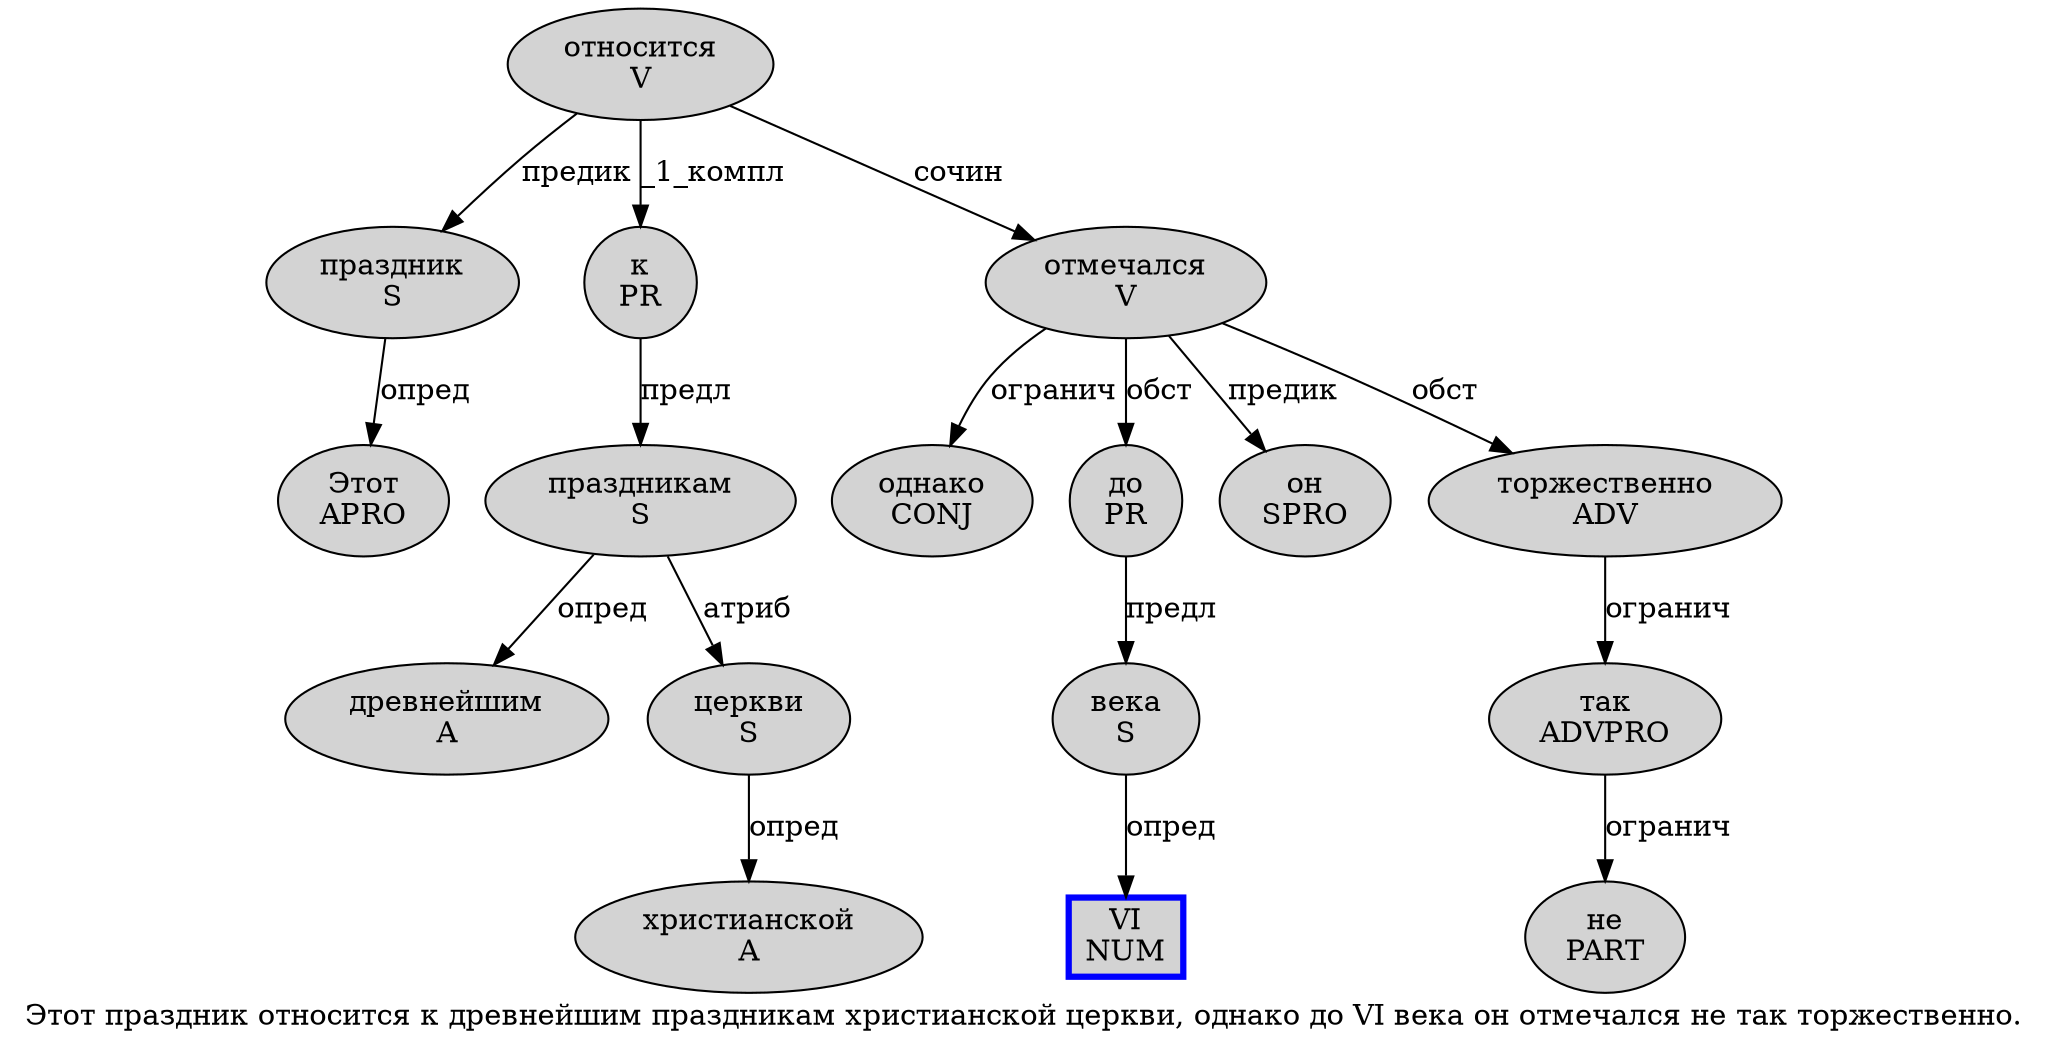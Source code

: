 digraph SENTENCE_1019 {
	graph [label="Этот праздник относится к древнейшим праздникам христианской церкви, однако до VI века он отмечался не так торжественно."]
	node [style=filled]
		0 [label="Этот
APRO" color="" fillcolor=lightgray penwidth=1 shape=ellipse]
		1 [label="праздник
S" color="" fillcolor=lightgray penwidth=1 shape=ellipse]
		2 [label="относится
V" color="" fillcolor=lightgray penwidth=1 shape=ellipse]
		3 [label="к
PR" color="" fillcolor=lightgray penwidth=1 shape=ellipse]
		4 [label="древнейшим
A" color="" fillcolor=lightgray penwidth=1 shape=ellipse]
		5 [label="праздникам
S" color="" fillcolor=lightgray penwidth=1 shape=ellipse]
		6 [label="христианской
A" color="" fillcolor=lightgray penwidth=1 shape=ellipse]
		7 [label="церкви
S" color="" fillcolor=lightgray penwidth=1 shape=ellipse]
		9 [label="однако
CONJ" color="" fillcolor=lightgray penwidth=1 shape=ellipse]
		10 [label="до
PR" color="" fillcolor=lightgray penwidth=1 shape=ellipse]
		11 [label="VI
NUM" color=blue fillcolor=lightgray penwidth=3 shape=box]
		12 [label="века
S" color="" fillcolor=lightgray penwidth=1 shape=ellipse]
		13 [label="он
SPRO" color="" fillcolor=lightgray penwidth=1 shape=ellipse]
		14 [label="отмечался
V" color="" fillcolor=lightgray penwidth=1 shape=ellipse]
		15 [label="не
PART" color="" fillcolor=lightgray penwidth=1 shape=ellipse]
		16 [label="так
ADVPRO" color="" fillcolor=lightgray penwidth=1 shape=ellipse]
		17 [label="торжественно
ADV" color="" fillcolor=lightgray penwidth=1 shape=ellipse]
			1 -> 0 [label="опред"]
			12 -> 11 [label="опред"]
			16 -> 15 [label="огранич"]
			7 -> 6 [label="опред"]
			10 -> 12 [label="предл"]
			14 -> 9 [label="огранич"]
			14 -> 10 [label="обст"]
			14 -> 13 [label="предик"]
			14 -> 17 [label="обст"]
			5 -> 4 [label="опред"]
			5 -> 7 [label="атриб"]
			17 -> 16 [label="огранич"]
			2 -> 1 [label="предик"]
			2 -> 3 [label="_1_компл"]
			2 -> 14 [label="сочин"]
			3 -> 5 [label="предл"]
}